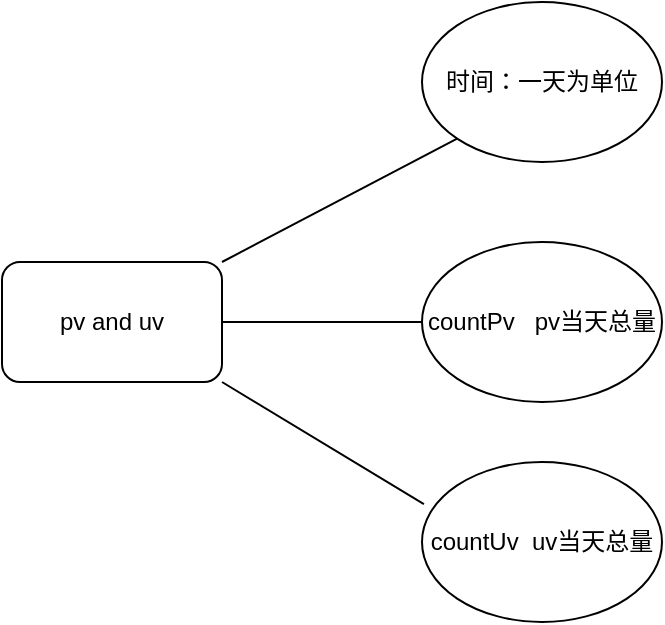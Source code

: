<mxfile version="20.8.23" type="github">
  <diagram id="R2lEEEUBdFMjLlhIrx00" name="Page-1">
    <mxGraphModel dx="1242" dy="795" grid="1" gridSize="10" guides="1" tooltips="1" connect="1" arrows="1" fold="1" page="1" pageScale="1" pageWidth="850" pageHeight="1100" math="0" shadow="0" extFonts="Permanent Marker^https://fonts.googleapis.com/css?family=Permanent+Marker">
      <root>
        <mxCell id="0" />
        <mxCell id="1" parent="0" />
        <mxCell id="TXq1j1xUIZr-1GkS8CdU-13" style="rounded=0;orthogonalLoop=1;jettySize=auto;html=1;exitX=1;exitY=0;exitDx=0;exitDy=0;entryX=0;entryY=1;entryDx=0;entryDy=0;endArrow=none;endFill=0;" edge="1" parent="1" source="TXq1j1xUIZr-1GkS8CdU-1" target="TXq1j1xUIZr-1GkS8CdU-4">
          <mxGeometry relative="1" as="geometry" />
        </mxCell>
        <mxCell id="TXq1j1xUIZr-1GkS8CdU-14" style="edgeStyle=none;rounded=0;orthogonalLoop=1;jettySize=auto;html=1;exitX=1;exitY=0.5;exitDx=0;exitDy=0;entryX=0;entryY=0.5;entryDx=0;entryDy=0;endArrow=none;endFill=0;" edge="1" parent="1" source="TXq1j1xUIZr-1GkS8CdU-1" target="TXq1j1xUIZr-1GkS8CdU-5">
          <mxGeometry relative="1" as="geometry" />
        </mxCell>
        <mxCell id="TXq1j1xUIZr-1GkS8CdU-15" style="edgeStyle=none;rounded=0;orthogonalLoop=1;jettySize=auto;html=1;exitX=1;exitY=1;exitDx=0;exitDy=0;entryX=0.008;entryY=0.263;entryDx=0;entryDy=0;entryPerimeter=0;endArrow=none;endFill=0;" edge="1" parent="1" source="TXq1j1xUIZr-1GkS8CdU-1" target="TXq1j1xUIZr-1GkS8CdU-6">
          <mxGeometry relative="1" as="geometry" />
        </mxCell>
        <mxCell id="TXq1j1xUIZr-1GkS8CdU-1" value="pv and uv" style="rounded=1;whiteSpace=wrap;html=1;" vertex="1" parent="1">
          <mxGeometry x="120" y="280" width="110" height="60" as="geometry" />
        </mxCell>
        <mxCell id="TXq1j1xUIZr-1GkS8CdU-4" value="时间：一天为单位" style="ellipse;whiteSpace=wrap;html=1;" vertex="1" parent="1">
          <mxGeometry x="330" y="150" width="120" height="80" as="geometry" />
        </mxCell>
        <mxCell id="TXq1j1xUIZr-1GkS8CdU-5" value="countPv&amp;nbsp; &amp;nbsp;pv当天总量" style="ellipse;whiteSpace=wrap;html=1;" vertex="1" parent="1">
          <mxGeometry x="330" y="270" width="120" height="80" as="geometry" />
        </mxCell>
        <mxCell id="TXq1j1xUIZr-1GkS8CdU-6" value="countUv&amp;nbsp; uv当天总量" style="ellipse;whiteSpace=wrap;html=1;" vertex="1" parent="1">
          <mxGeometry x="330" y="380" width="120" height="80" as="geometry" />
        </mxCell>
      </root>
    </mxGraphModel>
  </diagram>
</mxfile>
